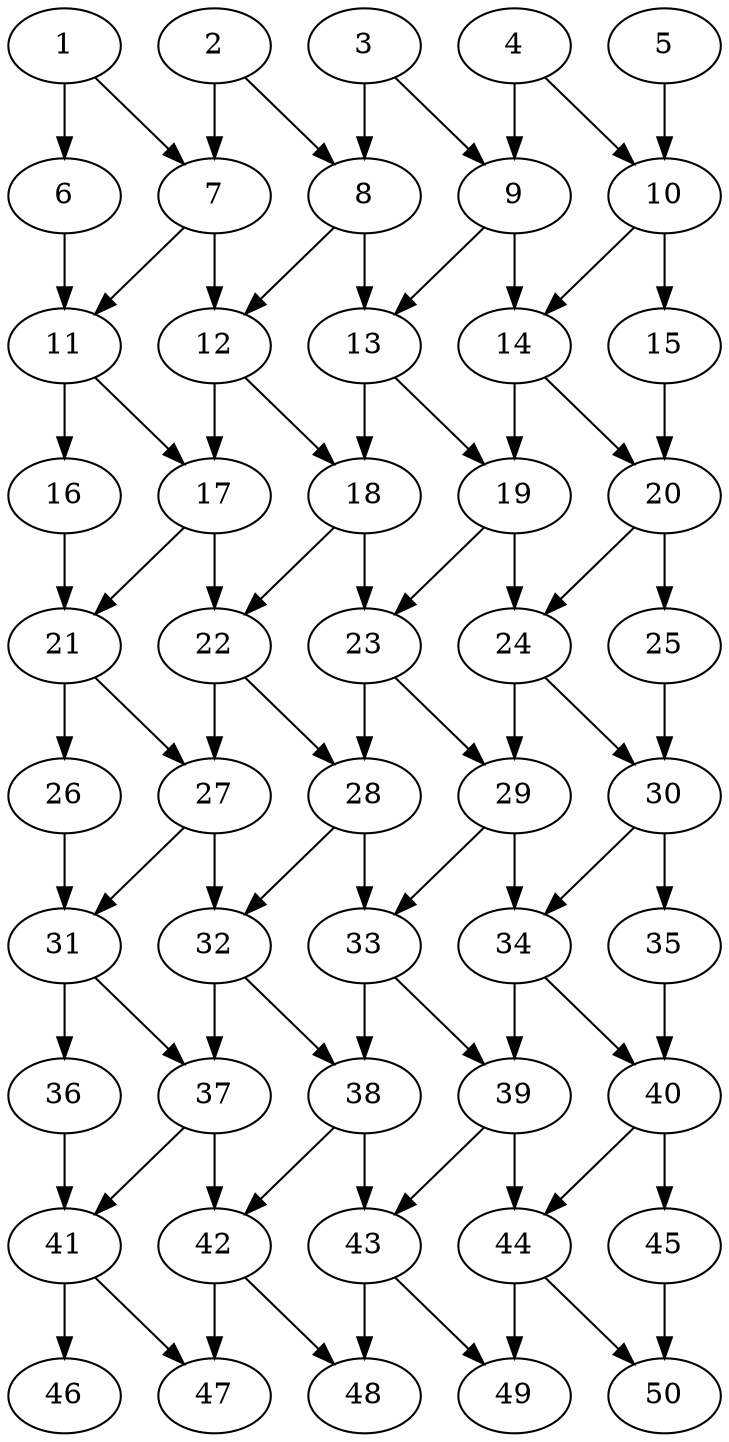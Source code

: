 digraph draughts {
1 -> {6 7}
2 -> {7 8}
3 -> {8 9}
4 -> {9 10}
5 -> 10

6 -> 11
7 -> {12 11}
8 -> {13 12}
9 -> {14 13}
10 -> {15 14}

11 -> {16 17}
12 -> {17 18}
13 -> {18 19}
14 -> {19 20}
15 -> 20

16 -> 21
17 -> {22 21}
18 -> {23 22}
19 -> {24 23}
20 -> {25 24}

21 -> {26 27}
22 -> {27 28}
23 -> {28 29}
24 -> {29 30}
25 -> 30

26 -> 31
27 -> {32 31}
28 -> {33 32}
29 -> {34 33}
30 -> {35 34}

31 -> {36 37}
32 -> {37 38}
33 -> {38 39}
34 -> {39 40}
35 -> 40

36 -> 41
37 -> {42 41}
38 -> {43 42}
39 -> {44 43}
40 -> {45 44}

41 -> {46 47}
42 -> {47 48}
43 -> {48 49}
44 -> {49 50}
45 -> 50

}
